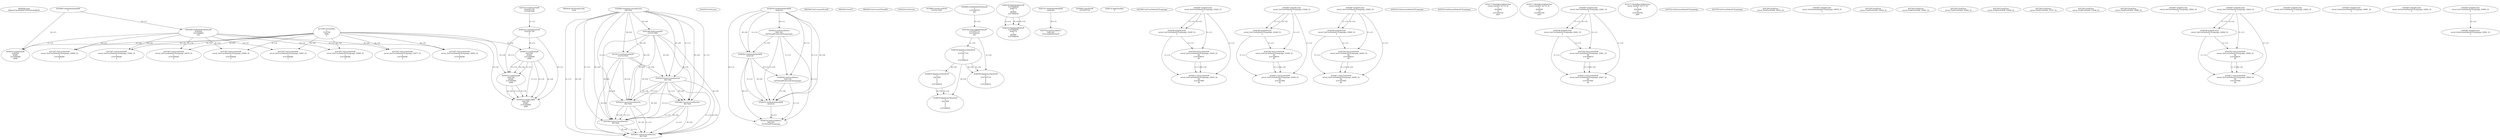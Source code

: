 // Global SCDG with merge call
digraph {
	0 [label="6850628.main
000acd72ac2628c8733533dca4afbb30"]
	1 [label="4254480.GetModuleHandleW
0"]
	2 [label="6844434.SetThreadLocale
1024"]
	3 [label="4243965.InitializeCriticalSection
6917004"]
	4 [label="4243979.GetVersion
"]
	5 [label="4244018.GetModuleHandleW
4244120"]
	6 [label="4244024.GetProcAddress
9441320
GetThreadPreferredUILanguages"]
	5 -> 6 [label="(0-->1)"]
	7 [label="4244044.GetModuleHandleW
4244120"]
	5 -> 7 [label="(1-->1)"]
	5 -> 7 [label="(0-->0)"]
	6 -> 7 [label="(1-->0)"]
	8 [label="4244050.GetProcAddress
9441320
SetThreadPreferredUILanguages"]
	5 -> 8 [label="(0-->1)"]
	6 -> 8 [label="(1-->1)"]
	7 -> 8 [label="(0-->1)"]
	9 [label="4244070.GetModuleHandleW
4244120"]
	5 -> 9 [label="(1-->1)"]
	7 -> 9 [label="(1-->1)"]
	5 -> 9 [label="(0-->0)"]
	6 -> 9 [label="(1-->0)"]
	7 -> 9 [label="(0-->0)"]
	8 -> 9 [label="(1-->0)"]
	10 [label="4244076.GetProcAddress
9441320
GetThreadUILanguage"]
	5 -> 10 [label="(0-->1)"]
	6 -> 10 [label="(1-->1)"]
	7 -> 10 [label="(0-->1)"]
	8 -> 10 [label="(1-->1)"]
	9 -> 10 [label="(0-->1)"]
	11 [label="4250188.GetSystemInfo
2147417660"]
	3 -> 11 [label="(0-->0)"]
	12 [label="6844540.GetCommandLineW
"]
	13 [label="4214413.GetStartupInfoW
2147417624"]
	3 -> 13 [label="(0-->0)"]
	11 -> 13 [label="(0-->0)"]
	14 [label="6844560.GetACP
"]
	15 [label="6844580.GetCurrentThreadId
"]
	16 [label="4250204.GetVersion
"]
	17 [label="4276690.GetVersionExW
2147417420"]
	18 [label="4243306.GetModuleFileNameW
4194304
2147408904
522"]
	1 -> 18 [label="(0-->1)"]
	19 [label="4248064.GetModuleFileNameW
0
2147408370
261"]
	20 [label="4215383.VirtualAlloc
0
1310704
4096
4"]
	21 [label="4246338.RegOpenKeyExW
2147483649
4246772
0
983065
2147408236"]
	22 [label="4246372.RegOpenKeyExW
2147483650
4246772
0
983065
2147408236"]
	21 -> 22 [label="(2-->2)"]
	21 -> 22 [label="(4-->4)"]
	21 -> 22 [label="(5-->5)"]
	23 [label="4245741.GetModuleHandleW
4246160"]
	24 [label="4245758.GetProcAddress
9441320
GetLongPathNameW"]
	23 -> 24 [label="(0-->1)"]
	25 [label="4245785.GetLongPathNameW
2147407710
2147406542
261"]
	19 -> 25 [label="(3-->3)"]
	26 [label="4245683.CharNextW
2147407716"]
	27 [label="4246556.RegQueryValueExW
0
2147407710
0
0
0
2147408232"]
	25 -> 27 [label="(1-->2)"]
	28 [label="4246599.RegQueryValueExW
0
2147407710
0
0
0
2147408232"]
	25 -> 28 [label="(1-->2)"]
	27 -> 28 [label="(2-->2)"]
	27 -> 28 [label="(6-->6)"]
	29 [label="4246722.RegCloseKey
0"]
	30 [label="4247883.GetUserDefaultUILanguage
"]
	31 [label="4245418.EnterCriticalSection
6917004"]
	3 -> 31 [label="(1-->1)"]
	3 -> 31 [label="(0-->0)"]
	11 -> 31 [label="(0-->0)"]
	13 -> 31 [label="(0-->0)"]
	32 [label="4245469.LeaveCriticalSection
6917004"]
	3 -> 32 [label="(1-->1)"]
	31 -> 32 [label="(1-->1)"]
	3 -> 32 [label="(0-->0)"]
	11 -> 32 [label="(0-->0)"]
	13 -> 32 [label="(0-->0)"]
	31 -> 32 [label="(0-->0)"]
	33 [label="4245487.IsValidLocale
retval_GetUserDefaultUILanguage_33445_32
2"]
	34 [label="4244766.IsValidLocale
retval_GetUserDefaultUILanguage_33445_32
2"]
	33 -> 34 [label="(1-->1)"]
	33 -> 34 [label="(2-->2)"]
	35 [label="4244794.GetLocaleInfoW
retval_GetUserDefaultUILanguage_33445_32
89
2147408070
85"]
	33 -> 35 [label="(1-->1)"]
	34 -> 35 [label="(1-->1)"]
	36 [label="4244811.GetLocaleInfoW
retval_GetUserDefaultUILanguage_33445_32
90
2147407900
85"]
	33 -> 36 [label="(1-->1)"]
	34 -> 36 [label="(1-->1)"]
	35 -> 36 [label="(1-->1)"]
	35 -> 36 [label="(4-->4)"]
	37 [label="4245487.IsValidLocale
retval_GetUserDefaultUILanguage_33446_32
2"]
	38 [label="4244766.IsValidLocale
retval_GetUserDefaultUILanguage_33446_32
2"]
	37 -> 38 [label="(1-->1)"]
	37 -> 38 [label="(2-->2)"]
	39 [label="4244794.GetLocaleInfoW
retval_GetUserDefaultUILanguage_33446_32
89
2147408070
85"]
	37 -> 39 [label="(1-->1)"]
	38 -> 39 [label="(1-->1)"]
	40 [label="4244811.GetLocaleInfoW
retval_GetUserDefaultUILanguage_33446_32
90
2147407900
85"]
	37 -> 40 [label="(1-->1)"]
	38 -> 40 [label="(1-->1)"]
	39 -> 40 [label="(1-->1)"]
	39 -> 40 [label="(4-->4)"]
	41 [label="4245487.IsValidLocale
retval_GetUserDefaultUILanguage_32845_32
2"]
	42 [label="4244766.IsValidLocale
retval_GetUserDefaultUILanguage_32845_32
2"]
	41 -> 42 [label="(1-->1)"]
	41 -> 42 [label="(2-->2)"]
	43 [label="4244794.GetLocaleInfoW
retval_GetUserDefaultUILanguage_32845_32
89
2147408070
85"]
	41 -> 43 [label="(1-->1)"]
	42 -> 43 [label="(1-->1)"]
	44 [label="4244811.GetLocaleInfoW
retval_GetUserDefaultUILanguage_32845_32
90
2147407900
85"]
	41 -> 44 [label="(1-->1)"]
	42 -> 44 [label="(1-->1)"]
	43 -> 44 [label="(1-->1)"]
	43 -> 44 [label="(4-->4)"]
	45 [label="4245525.GetSystemDefaultUILanguage
"]
	46 [label="4245552.GetSystemDefaultUILanguage
"]
	47 [label="4250171.MultiByteToWideChar
retval_GetACP_32774_32
0
4243868
10
2147403704
2047"]
	48 [label="4250171.MultiByteToWideChar
retval_GetACP_32774_32
0
4243508
10
2147403704
2047"]
	49 [label="4245487.IsValidLocale
retval_GetUserDefaultUILanguage_32841_32
2"]
	50 [label="4244766.IsValidLocale
retval_GetUserDefaultUILanguage_32841_32
2"]
	49 -> 50 [label="(1-->1)"]
	49 -> 50 [label="(2-->2)"]
	51 [label="4250171.MultiByteToWideChar
retval_GetACP_32773_32
0
4243508
10
2147403704
2047"]
	52 [label="4245454.LeaveCriticalSection
6917004"]
	3 -> 52 [label="(1-->1)"]
	31 -> 52 [label="(1-->1)"]
	3 -> 52 [label="(0-->0)"]
	11 -> 52 [label="(0-->0)"]
	13 -> 52 [label="(0-->0)"]
	31 -> 52 [label="(0-->0)"]
	53 [label="4247923.GetSystemDefaultUILanguage
"]
	54 [label="4247558.GetUserDefaultUILanguage
"]
	55 [label="4247567.GetLocaleInfoW
retval_GetUserDefaultUILanguage_32903_32
3
2147408268
4"]
	18 -> 55 [label="(0-->2)"]
	20 -> 55 [label="(4-->4)"]
	56 [label="4247247.FindFirstFileW
3224341740
2147407640"]
	57 [label="4247263.FindClose
retval_FindFirstFileW_33023_32"]
	58 [label="4248145.LoadLibraryExW
3224341740
0
2"]
	56 -> 58 [label="(1-->1)"]
	59 [label="4250073.LoadStringW
9441340
65485
2147409468
4096"]
	58 -> 59 [label="(0-->1)"]
	20 -> 59 [label="(3-->4)"]
	60 [label="4245487.IsValidLocale
retval_GetSystemDefaultUILanguage_32878_32
2"]
	61 [label="4245580.EnterCriticalSection
6917004"]
	3 -> 61 [label="(1-->1)"]
	31 -> 61 [label="(1-->1)"]
	32 -> 61 [label="(1-->1)"]
	52 -> 61 [label="(1-->1)"]
	3 -> 61 [label="(0-->0)"]
	11 -> 61 [label="(0-->0)"]
	13 -> 61 [label="(0-->0)"]
	31 -> 61 [label="(0-->0)"]
	32 -> 61 [label="(0-->0)"]
	52 -> 61 [label="(0-->0)"]
	62 [label="4245621.LeaveCriticalSection
6917004"]
	3 -> 62 [label="(1-->1)"]
	31 -> 62 [label="(1-->1)"]
	32 -> 62 [label="(1-->1)"]
	52 -> 62 [label="(1-->1)"]
	61 -> 62 [label="(1-->1)"]
	3 -> 62 [label="(0-->0)"]
	11 -> 62 [label="(0-->0)"]
	13 -> 62 [label="(0-->0)"]
	31 -> 62 [label="(0-->0)"]
	32 -> 62 [label="(0-->0)"]
	52 -> 62 [label="(0-->0)"]
	61 -> 62 [label="(0-->0)"]
	63 [label="4247567.GetLocaleInfoW
retval_GetUserDefaultUILanguage_32969_32
3
2147408268
4"]
	18 -> 63 [label="(0-->2)"]
	20 -> 63 [label="(4-->4)"]
	64 [label="4247263.FindClose
retval_FindFirstFileW_33024_32"]
	65 [label="4250073.LoadStringW
4194304
65485
2147409468
4096"]
	1 -> 65 [label="(0-->1)"]
	18 -> 65 [label="(1-->1)"]
	20 -> 65 [label="(3-->4)"]
	66 [label="4246635.RegQueryValueExW
0
4247000
0
0
0
2147408232"]
	27 -> 66 [label="(6-->6)"]
	67 [label="4246676.RegQueryValueExW
0
4247000
0
0
0
2147408232"]
	66 -> 67 [label="(2-->2)"]
	27 -> 67 [label="(6-->6)"]
	66 -> 67 [label="(6-->6)"]
	68 [label="4247567.GetLocaleInfoW
retval_GetUserDefaultUILanguage_33081_32
3
2147408268
4"]
	18 -> 68 [label="(0-->2)"]
	20 -> 68 [label="(4-->4)"]
	69 [label="4247263.FindClose
retval_FindFirstFileW_33091_32"]
	70 [label="4247567.GetLocaleInfoW
retval_GetUserDefaultUILanguage_33082_32
3
2147408268
4"]
	18 -> 70 [label="(0-->2)"]
	20 -> 70 [label="(4-->4)"]
	71 [label="4247263.FindClose
retval_FindFirstFileW_33092_32"]
	72 [label="4247567.GetLocaleInfoW
retval_GetUserDefaultUILanguage_33080_32
3
2147408268
4"]
	18 -> 72 [label="(0-->2)"]
	20 -> 72 [label="(4-->4)"]
	73 [label="4247263.FindClose
retval_FindFirstFileW_33090_32"]
	74 [label="4247567.GetLocaleInfoW
retval_GetUserDefaultUILanguage_32999_32
3
2147408268
4"]
	18 -> 74 [label="(0-->2)"]
	20 -> 74 [label="(4-->4)"]
	75 [label="4247263.FindClose
retval_FindFirstFileW_33107_32"]
	76 [label="4247567.GetLocaleInfoW
retval_GetUserDefaultUILanguage_33077_32
3
2147408268
4"]
	18 -> 76 [label="(0-->2)"]
	20 -> 76 [label="(4-->4)"]
	77 [label="4247263.FindClose
retval_FindFirstFileW_33108_32"]
	78 [label="4247567.GetLocaleInfoW
retval_GetUserDefaultUILanguage_33079_32
3
2147408268
4"]
	18 -> 78 [label="(0-->2)"]
	20 -> 78 [label="(4-->4)"]
	79 [label="4247263.FindClose
retval_FindFirstFileW_33089_32"]
	80 [label="4250073.LoadStringW
9441340
65484
2147409468
4096"]
	58 -> 80 [label="(0-->1)"]
	59 -> 80 [label="(1-->1)"]
	59 -> 80 [label="(3-->3)"]
	20 -> 80 [label="(3-->4)"]
	59 -> 80 [label="(4-->4)"]
	81 [label="4245487.IsValidLocale
retval_GetUserDefaultUILanguage_32843_32
2"]
	82 [label="4245487.IsValidLocale
retval_GetUserDefaultUILanguage_32844_32
2"]
	83 [label="4245487.IsValidLocale
retval_GetUserDefaultUILanguage_32842_32
2"]
	84 [label="4245487.IsValidLocale
retval_GetSystemDefaultUILanguage_32881_32
2"]
	85 [label="4245487.IsValidLocale
retval_GetSystemDefaultUILanguage_32902_32
2"]
	86 [label="4245487.IsValidLocale
retval_GetUserDefaultUILanguage_32895_32
2"]
	87 [label="4245487.IsValidLocale
retval_GetSystemDefaultUILanguage_32981_32
2"]
	86 -> 87 [label="(2-->2)"]
	88 [label="4244766.IsValidLocale
retval_GetUserDefaultUILanguage_32844_32
2"]
	82 -> 88 [label="(1-->1)"]
	82 -> 88 [label="(2-->2)"]
	89 [label="4244794.GetLocaleInfoW
retval_GetUserDefaultUILanguage_32844_32
89
2147408070
85"]
	82 -> 89 [label="(1-->1)"]
	88 -> 89 [label="(1-->1)"]
	90 [label="4244811.GetLocaleInfoW
retval_GetUserDefaultUILanguage_32844_32
90
2147407900
85"]
	82 -> 90 [label="(1-->1)"]
	88 -> 90 [label="(1-->1)"]
	89 -> 90 [label="(1-->1)"]
	89 -> 90 [label="(4-->4)"]
	91 [label="4244794.GetLocaleInfoW
retval_GetUserDefaultUILanguage_32841_32
89
2147408070
85"]
	49 -> 91 [label="(1-->1)"]
	50 -> 91 [label="(1-->1)"]
	92 [label="4244811.GetLocaleInfoW
retval_GetUserDefaultUILanguage_32841_32
90
2147407900
85"]
	49 -> 92 [label="(1-->1)"]
	50 -> 92 [label="(1-->1)"]
	91 -> 92 [label="(1-->1)"]
	91 -> 92 [label="(4-->4)"]
	93 [label="4250073.LoadStringW
9441340
65483
2147409468
4096"]
	58 -> 93 [label="(0-->1)"]
	59 -> 93 [label="(1-->1)"]
	80 -> 93 [label="(1-->1)"]
	59 -> 93 [label="(3-->3)"]
	80 -> 93 [label="(3-->3)"]
	20 -> 93 [label="(3-->4)"]
	59 -> 93 [label="(4-->4)"]
	80 -> 93 [label="(4-->4)"]
}
